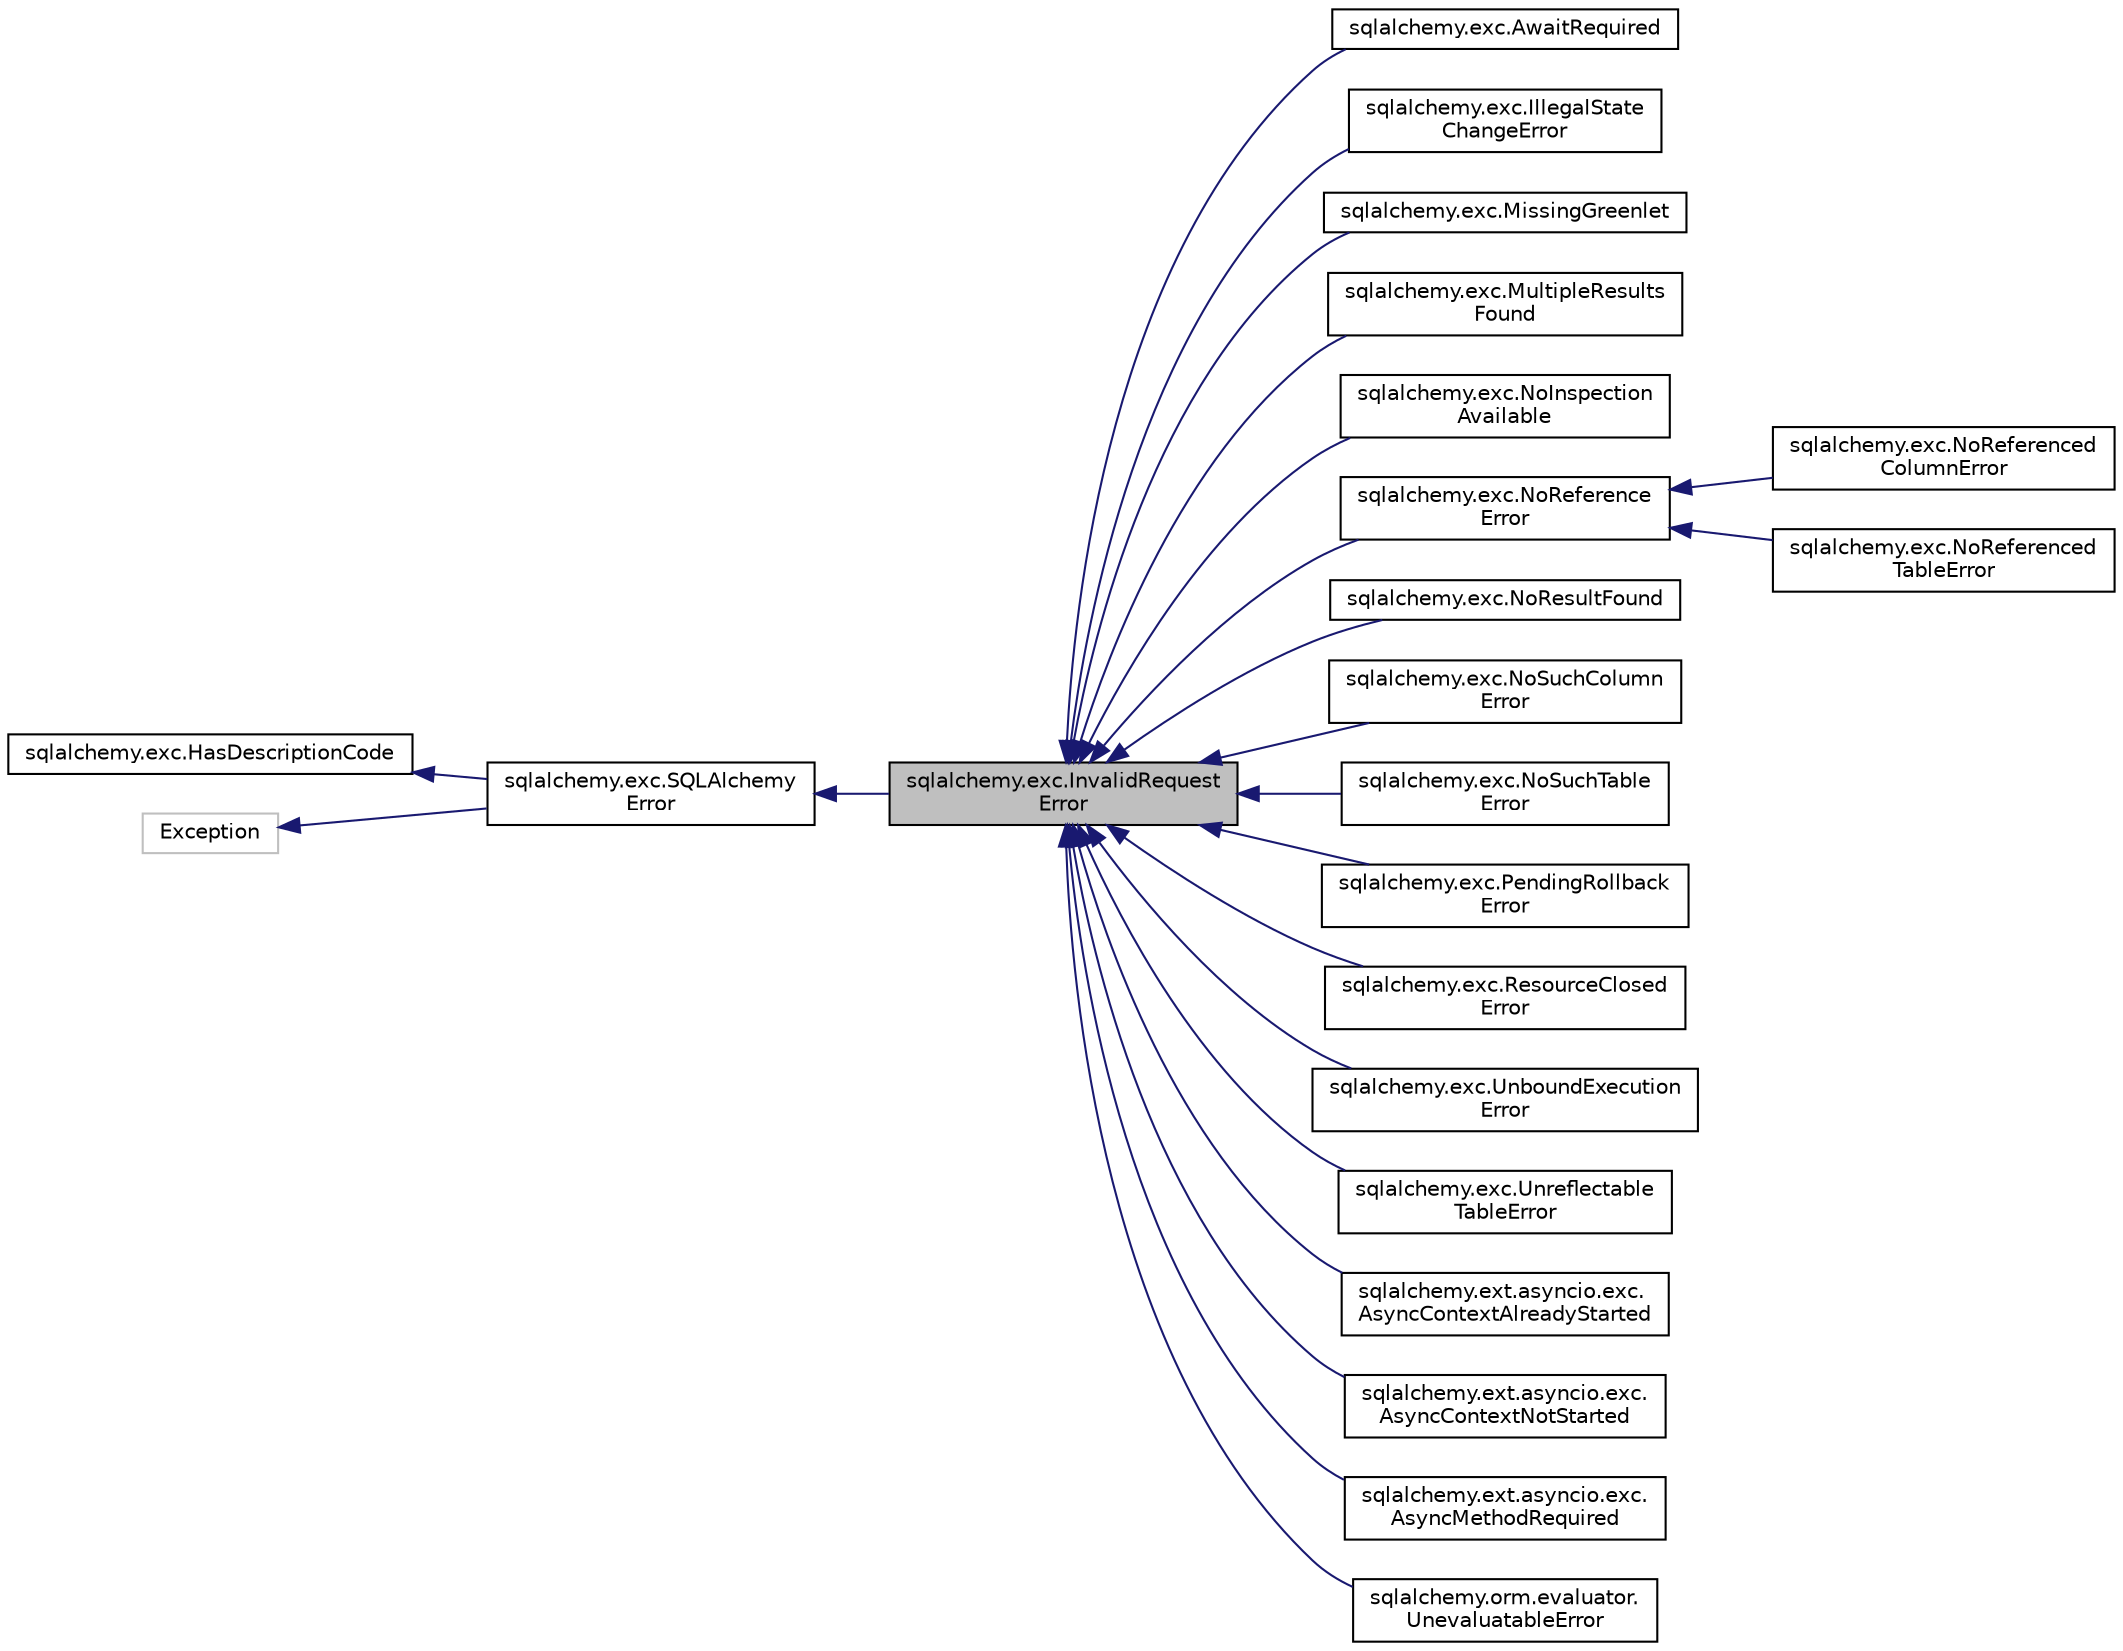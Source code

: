 digraph "sqlalchemy.exc.InvalidRequestError"
{
 // LATEX_PDF_SIZE
  edge [fontname="Helvetica",fontsize="10",labelfontname="Helvetica",labelfontsize="10"];
  node [fontname="Helvetica",fontsize="10",shape=record];
  rankdir="LR";
  Node1 [label="sqlalchemy.exc.InvalidRequest\lError",height=0.2,width=0.4,color="black", fillcolor="grey75", style="filled", fontcolor="black",tooltip=" "];
  Node2 -> Node1 [dir="back",color="midnightblue",fontsize="10",style="solid",fontname="Helvetica"];
  Node2 [label="sqlalchemy.exc.SQLAlchemy\lError",height=0.2,width=0.4,color="black", fillcolor="white", style="filled",URL="$classsqlalchemy_1_1exc_1_1SQLAlchemyError.html",tooltip=" "];
  Node3 -> Node2 [dir="back",color="midnightblue",fontsize="10",style="solid",fontname="Helvetica"];
  Node3 [label="sqlalchemy.exc.HasDescriptionCode",height=0.2,width=0.4,color="black", fillcolor="white", style="filled",URL="$classsqlalchemy_1_1exc_1_1HasDescriptionCode.html",tooltip=" "];
  Node4 -> Node2 [dir="back",color="midnightblue",fontsize="10",style="solid",fontname="Helvetica"];
  Node4 [label="Exception",height=0.2,width=0.4,color="grey75", fillcolor="white", style="filled",tooltip=" "];
  Node1 -> Node5 [dir="back",color="midnightblue",fontsize="10",style="solid",fontname="Helvetica"];
  Node5 [label="sqlalchemy.exc.AwaitRequired",height=0.2,width=0.4,color="black", fillcolor="white", style="filled",URL="$classsqlalchemy_1_1exc_1_1AwaitRequired.html",tooltip=" "];
  Node1 -> Node6 [dir="back",color="midnightblue",fontsize="10",style="solid",fontname="Helvetica"];
  Node6 [label="sqlalchemy.exc.IllegalState\lChangeError",height=0.2,width=0.4,color="black", fillcolor="white", style="filled",URL="$classsqlalchemy_1_1exc_1_1IllegalStateChangeError.html",tooltip=" "];
  Node1 -> Node7 [dir="back",color="midnightblue",fontsize="10",style="solid",fontname="Helvetica"];
  Node7 [label="sqlalchemy.exc.MissingGreenlet",height=0.2,width=0.4,color="black", fillcolor="white", style="filled",URL="$classsqlalchemy_1_1exc_1_1MissingGreenlet.html",tooltip=" "];
  Node1 -> Node8 [dir="back",color="midnightblue",fontsize="10",style="solid",fontname="Helvetica"];
  Node8 [label="sqlalchemy.exc.MultipleResults\lFound",height=0.2,width=0.4,color="black", fillcolor="white", style="filled",URL="$classsqlalchemy_1_1exc_1_1MultipleResultsFound.html",tooltip=" "];
  Node1 -> Node9 [dir="back",color="midnightblue",fontsize="10",style="solid",fontname="Helvetica"];
  Node9 [label="sqlalchemy.exc.NoInspection\lAvailable",height=0.2,width=0.4,color="black", fillcolor="white", style="filled",URL="$classsqlalchemy_1_1exc_1_1NoInspectionAvailable.html",tooltip=" "];
  Node1 -> Node10 [dir="back",color="midnightblue",fontsize="10",style="solid",fontname="Helvetica"];
  Node10 [label="sqlalchemy.exc.NoReference\lError",height=0.2,width=0.4,color="black", fillcolor="white", style="filled",URL="$classsqlalchemy_1_1exc_1_1NoReferenceError.html",tooltip=" "];
  Node10 -> Node11 [dir="back",color="midnightblue",fontsize="10",style="solid",fontname="Helvetica"];
  Node11 [label="sqlalchemy.exc.NoReferenced\lColumnError",height=0.2,width=0.4,color="black", fillcolor="white", style="filled",URL="$classsqlalchemy_1_1exc_1_1NoReferencedColumnError.html",tooltip=" "];
  Node10 -> Node12 [dir="back",color="midnightblue",fontsize="10",style="solid",fontname="Helvetica"];
  Node12 [label="sqlalchemy.exc.NoReferenced\lTableError",height=0.2,width=0.4,color="black", fillcolor="white", style="filled",URL="$classsqlalchemy_1_1exc_1_1NoReferencedTableError.html",tooltip=" "];
  Node1 -> Node13 [dir="back",color="midnightblue",fontsize="10",style="solid",fontname="Helvetica"];
  Node13 [label="sqlalchemy.exc.NoResultFound",height=0.2,width=0.4,color="black", fillcolor="white", style="filled",URL="$classsqlalchemy_1_1exc_1_1NoResultFound.html",tooltip=" "];
  Node1 -> Node14 [dir="back",color="midnightblue",fontsize="10",style="solid",fontname="Helvetica"];
  Node14 [label="sqlalchemy.exc.NoSuchColumn\lError",height=0.2,width=0.4,color="black", fillcolor="white", style="filled",URL="$classsqlalchemy_1_1exc_1_1NoSuchColumnError.html",tooltip=" "];
  Node1 -> Node15 [dir="back",color="midnightblue",fontsize="10",style="solid",fontname="Helvetica"];
  Node15 [label="sqlalchemy.exc.NoSuchTable\lError",height=0.2,width=0.4,color="black", fillcolor="white", style="filled",URL="$classsqlalchemy_1_1exc_1_1NoSuchTableError.html",tooltip=" "];
  Node1 -> Node16 [dir="back",color="midnightblue",fontsize="10",style="solid",fontname="Helvetica"];
  Node16 [label="sqlalchemy.exc.PendingRollback\lError",height=0.2,width=0.4,color="black", fillcolor="white", style="filled",URL="$classsqlalchemy_1_1exc_1_1PendingRollbackError.html",tooltip=" "];
  Node1 -> Node17 [dir="back",color="midnightblue",fontsize="10",style="solid",fontname="Helvetica"];
  Node17 [label="sqlalchemy.exc.ResourceClosed\lError",height=0.2,width=0.4,color="black", fillcolor="white", style="filled",URL="$classsqlalchemy_1_1exc_1_1ResourceClosedError.html",tooltip=" "];
  Node1 -> Node18 [dir="back",color="midnightblue",fontsize="10",style="solid",fontname="Helvetica"];
  Node18 [label="sqlalchemy.exc.UnboundExecution\lError",height=0.2,width=0.4,color="black", fillcolor="white", style="filled",URL="$classsqlalchemy_1_1exc_1_1UnboundExecutionError.html",tooltip=" "];
  Node1 -> Node19 [dir="back",color="midnightblue",fontsize="10",style="solid",fontname="Helvetica"];
  Node19 [label="sqlalchemy.exc.Unreflectable\lTableError",height=0.2,width=0.4,color="black", fillcolor="white", style="filled",URL="$classsqlalchemy_1_1exc_1_1UnreflectableTableError.html",tooltip=" "];
  Node1 -> Node20 [dir="back",color="midnightblue",fontsize="10",style="solid",fontname="Helvetica"];
  Node20 [label="sqlalchemy.ext.asyncio.exc.\lAsyncContextAlreadyStarted",height=0.2,width=0.4,color="black", fillcolor="white", style="filled",URL="$classsqlalchemy_1_1ext_1_1asyncio_1_1exc_1_1AsyncContextAlreadyStarted.html",tooltip=" "];
  Node1 -> Node21 [dir="back",color="midnightblue",fontsize="10",style="solid",fontname="Helvetica"];
  Node21 [label="sqlalchemy.ext.asyncio.exc.\lAsyncContextNotStarted",height=0.2,width=0.4,color="black", fillcolor="white", style="filled",URL="$classsqlalchemy_1_1ext_1_1asyncio_1_1exc_1_1AsyncContextNotStarted.html",tooltip=" "];
  Node1 -> Node22 [dir="back",color="midnightblue",fontsize="10",style="solid",fontname="Helvetica"];
  Node22 [label="sqlalchemy.ext.asyncio.exc.\lAsyncMethodRequired",height=0.2,width=0.4,color="black", fillcolor="white", style="filled",URL="$classsqlalchemy_1_1ext_1_1asyncio_1_1exc_1_1AsyncMethodRequired.html",tooltip=" "];
  Node1 -> Node23 [dir="back",color="midnightblue",fontsize="10",style="solid",fontname="Helvetica"];
  Node23 [label="sqlalchemy.orm.evaluator.\lUnevaluatableError",height=0.2,width=0.4,color="black", fillcolor="white", style="filled",URL="$classsqlalchemy_1_1orm_1_1evaluator_1_1UnevaluatableError.html",tooltip=" "];
}
